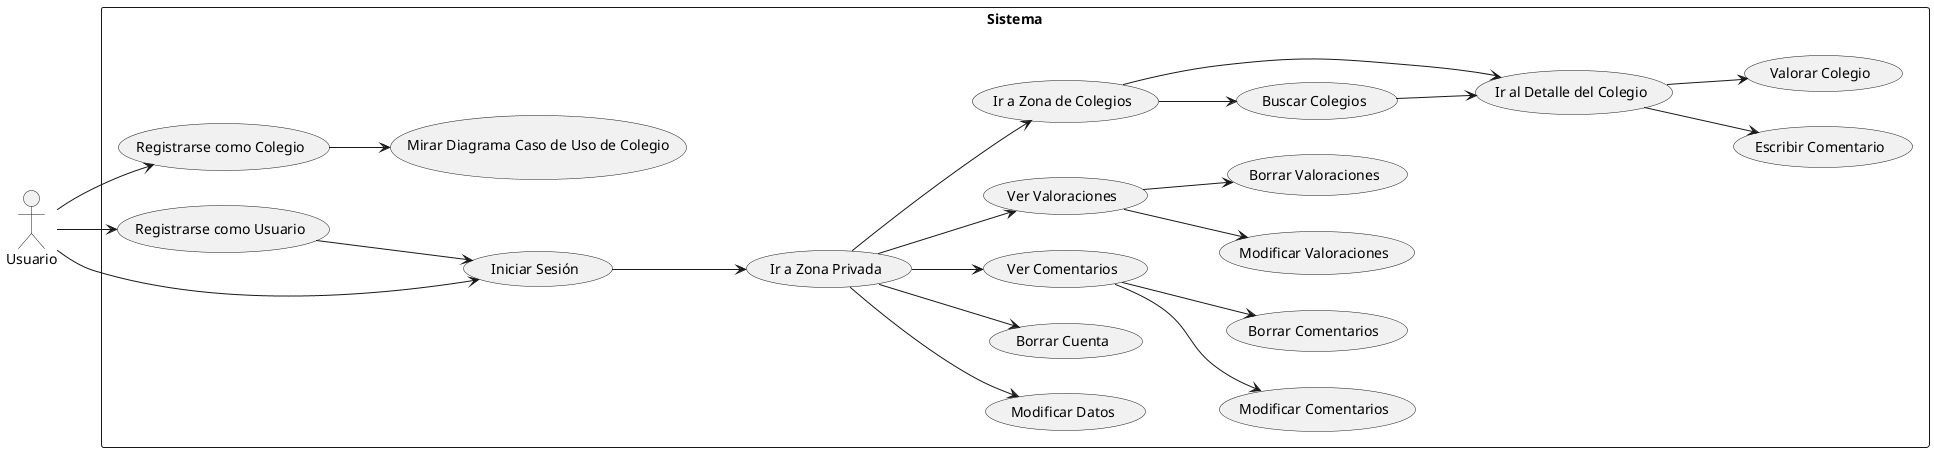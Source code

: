 @startuml

left to right direction

actor Usuario

rectangle Sistema {
    usecase "Registrarse como Usuario" as register_user
    usecase "Registrarse como Colegio" as register_school
    usecase "Iniciar Sesión" as login
    usecase "Ir a Zona Privada" as go_to_private_area
    usecase "Modificar Datos" as modify_data
    usecase "Borrar Cuenta" as delete_account
    usecase "Ver Comentarios" as go_to_comments
    usecase "Modificar Comentarios" as modify_comments
    usecase "Borrar Comentarios" as delete_comments
    usecase "Ver Valoraciones" as go_to_ratings
    usecase "Modificar Valoraciones" as modify_ratings
    usecase "Borrar Valoraciones" as delete_ratings
    usecase "Ir a Zona de Colegios" as go_to_school_area
    usecase "Buscar Colegios" as search_schools
    usecase "Ir al Detalle del Colegio" as go_to_school_detail
    usecase "Escribir Comentario" as write_comment
    usecase "Valorar Colegio" as rate_school
    usecase "Mirar Diagrama Caso de Uso de Colegio" as view_school_usecase_diagram
}

Usuario --> register_user
Usuario --> register_school
Usuario --> login

register_school --> view_school_usecase_diagram
register_user --> login

login --> go_to_private_area
go_to_private_area --> modify_data
go_to_private_area --> delete_account
go_to_private_area --> go_to_comments
go_to_private_area --> go_to_ratings

go_to_comments --> modify_comments
go_to_comments --> delete_comments


go_to_ratings --> modify_ratings
go_to_ratings --> delete_ratings

go_to_private_area --> go_to_school_area

go_to_school_area --> search_schools
go_to_school_area --> go_to_school_detail


search_schools --> go_to_school_detail

go_to_school_detail --> write_comment
go_to_school_detail --> rate_school

@enduml

